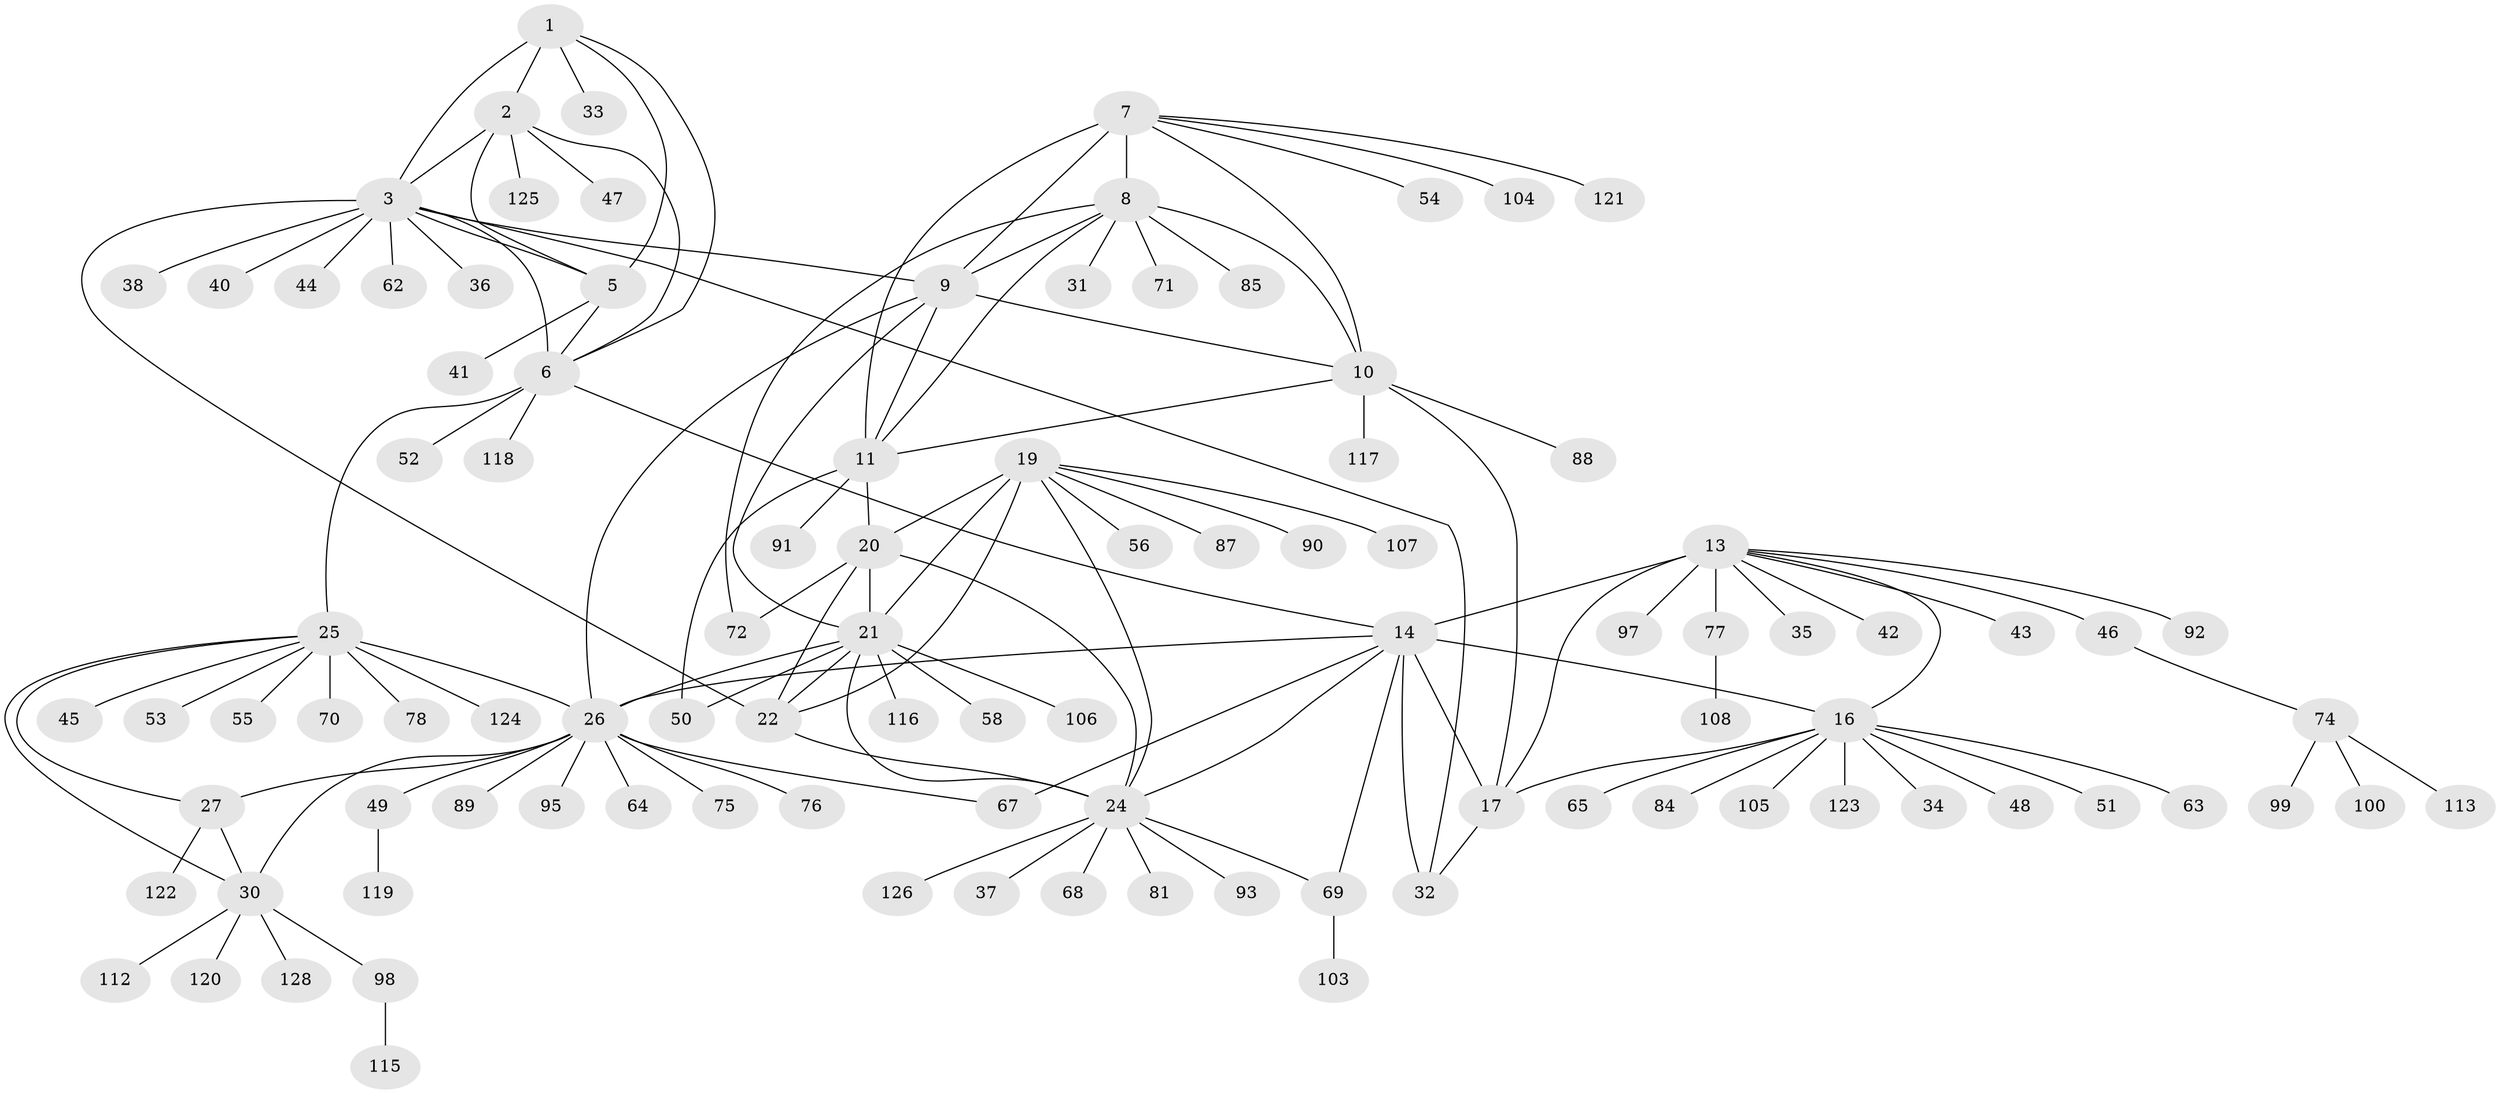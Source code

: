 // Generated by graph-tools (version 1.1) at 2025/24/03/03/25 07:24:15]
// undirected, 100 vertices, 136 edges
graph export_dot {
graph [start="1"]
  node [color=gray90,style=filled];
  1 [super="+80"];
  2;
  3 [super="+4"];
  5 [super="+127"];
  6 [super="+101"];
  7 [super="+12"];
  8 [super="+60"];
  9 [super="+110"];
  10 [super="+57"];
  11 [super="+102"];
  13 [super="+15"];
  14 [super="+18"];
  16 [super="+111"];
  17 [super="+61"];
  19 [super="+39"];
  20;
  21 [super="+23"];
  22 [super="+94"];
  24 [super="+66"];
  25 [super="+28"];
  26 [super="+29"];
  27 [super="+96"];
  30 [super="+82"];
  31;
  32 [super="+109"];
  33;
  34;
  35;
  36;
  37;
  38;
  40;
  41;
  42;
  43;
  44;
  45 [super="+79"];
  46;
  47;
  48;
  49 [super="+59"];
  50 [super="+86"];
  51;
  52;
  53;
  54 [super="+114"];
  55;
  56;
  58;
  62;
  63;
  64;
  65;
  67;
  68;
  69;
  70 [super="+73"];
  71;
  72;
  74;
  75;
  76;
  77 [super="+83"];
  78;
  81;
  84;
  85;
  87;
  88;
  89;
  90;
  91;
  92;
  93;
  95;
  97;
  98;
  99;
  100;
  103;
  104;
  105;
  106;
  107;
  108;
  112;
  113;
  115;
  116;
  117;
  118;
  119;
  120;
  121;
  122;
  123;
  124;
  125;
  126;
  128;
  1 -- 2;
  1 -- 3 [weight=2];
  1 -- 5;
  1 -- 6;
  1 -- 33;
  2 -- 3 [weight=2];
  2 -- 5;
  2 -- 6;
  2 -- 47;
  2 -- 125;
  3 -- 5 [weight=2];
  3 -- 6 [weight=2];
  3 -- 40;
  3 -- 32;
  3 -- 36;
  3 -- 38;
  3 -- 9;
  3 -- 44;
  3 -- 22;
  3 -- 62;
  5 -- 6;
  5 -- 41;
  6 -- 14;
  6 -- 52;
  6 -- 118;
  6 -- 25;
  7 -- 8 [weight=2];
  7 -- 9 [weight=2];
  7 -- 10 [weight=2];
  7 -- 11 [weight=2];
  7 -- 54;
  7 -- 104;
  7 -- 121;
  8 -- 9;
  8 -- 10;
  8 -- 11;
  8 -- 31;
  8 -- 71;
  8 -- 72;
  8 -- 85;
  9 -- 10;
  9 -- 11;
  9 -- 26;
  9 -- 21;
  10 -- 11;
  10 -- 17;
  10 -- 88;
  10 -- 117;
  11 -- 20;
  11 -- 91;
  11 -- 50;
  13 -- 14 [weight=4];
  13 -- 16 [weight=2];
  13 -- 17 [weight=2];
  13 -- 35;
  13 -- 42;
  13 -- 43;
  13 -- 77;
  13 -- 92;
  13 -- 97;
  13 -- 46;
  14 -- 16 [weight=2];
  14 -- 17 [weight=2];
  14 -- 24;
  14 -- 26;
  14 -- 32;
  14 -- 67;
  14 -- 69;
  16 -- 17;
  16 -- 34;
  16 -- 48;
  16 -- 51;
  16 -- 63;
  16 -- 65;
  16 -- 84;
  16 -- 105;
  16 -- 123;
  17 -- 32;
  19 -- 20;
  19 -- 21 [weight=2];
  19 -- 22;
  19 -- 24;
  19 -- 56;
  19 -- 87;
  19 -- 90;
  19 -- 107;
  20 -- 21 [weight=2];
  20 -- 22;
  20 -- 24;
  20 -- 72;
  21 -- 22 [weight=2];
  21 -- 24 [weight=2];
  21 -- 50;
  21 -- 116;
  21 -- 26;
  21 -- 106;
  21 -- 58;
  22 -- 24;
  24 -- 37;
  24 -- 68;
  24 -- 69;
  24 -- 81;
  24 -- 93;
  24 -- 126;
  25 -- 26 [weight=4];
  25 -- 27 [weight=2];
  25 -- 30 [weight=2];
  25 -- 53;
  25 -- 55;
  25 -- 70;
  25 -- 78;
  25 -- 124;
  25 -- 45;
  26 -- 27 [weight=2];
  26 -- 30 [weight=2];
  26 -- 64;
  26 -- 76;
  26 -- 89;
  26 -- 67;
  26 -- 75;
  26 -- 49;
  26 -- 95;
  27 -- 30;
  27 -- 122;
  30 -- 98;
  30 -- 112;
  30 -- 120;
  30 -- 128;
  46 -- 74;
  49 -- 119;
  69 -- 103;
  74 -- 99;
  74 -- 100;
  74 -- 113;
  77 -- 108;
  98 -- 115;
}
